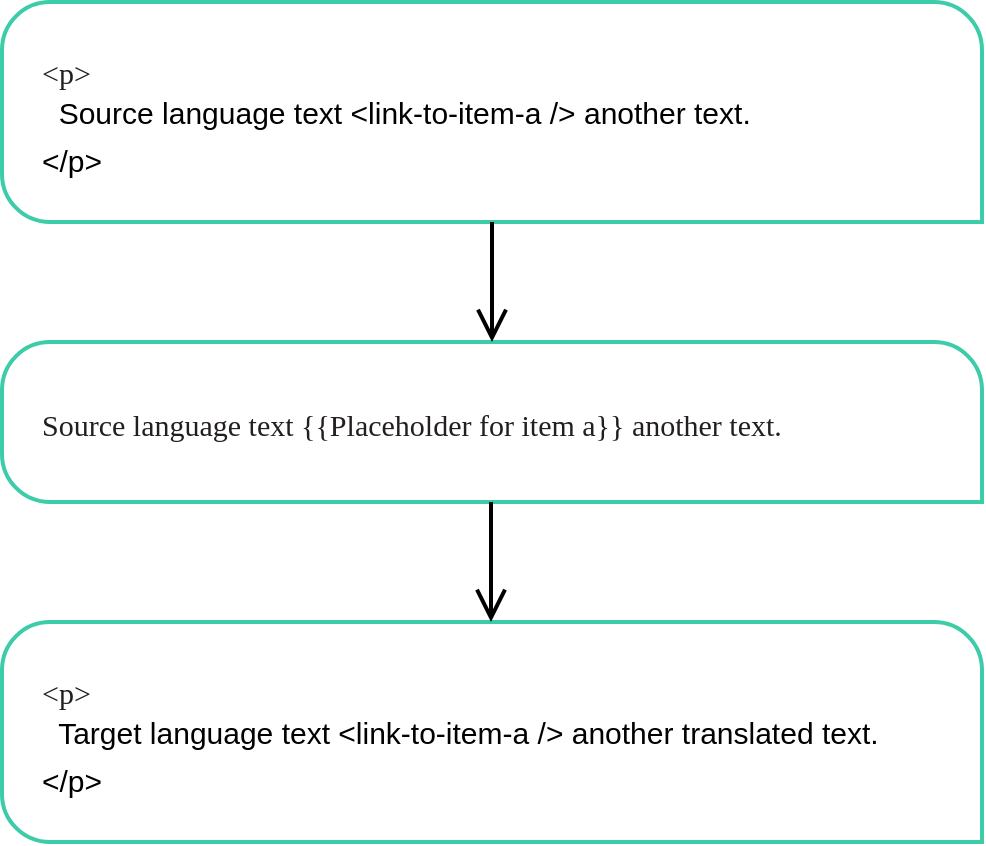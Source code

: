 <mxfile version="20.8.20" type="device"><diagram name="Page-1" id="MEKdyWSboRx96SMxYtd4"><mxGraphModel dx="2901" dy="1074" grid="1" gridSize="10" guides="1" tooltips="1" connect="1" arrows="1" fold="1" page="1" pageScale="1" pageWidth="827" pageHeight="1169" math="0" shadow="0"><root><mxCell id="0"/><mxCell id="1" parent="0"/><mxCell id="FFEWf0oV9OZ3hmY-Cxiq-1" value="&lt;font style=&quot;font-size: 15px;&quot;&gt;&amp;lt;p&amp;gt;&lt;br style=&quot;border-color: var(--border-color); color: rgb(0, 0, 0); font-family: Helvetica;&quot;&gt;&lt;/font&gt;&lt;div style=&quot;border-color: var(--border-color); color: rgb(0, 0, 0); font-family: Helvetica; font-size: 15px;&quot;&gt;&lt;span style=&quot;border-color: var(--border-color); background-color: initial;&quot;&gt;&lt;font style=&quot;font-size: 15px;&quot;&gt;&amp;nbsp; Source language text &amp;lt;link-to-item-a /&amp;gt; another text.&lt;/font&gt;&lt;/span&gt;&lt;/div&gt;&lt;span style=&quot;color: rgb(0, 0, 0); font-family: Helvetica; font-size: 15px;&quot;&gt;&lt;font style=&quot;font-size: 15px;&quot;&gt;&amp;lt;/p&amp;gt;&lt;/font&gt;&lt;/span&gt;" style="verticalLabelPosition=middle;verticalAlign=middle;html=1;shape=mxgraph.basic.three_corner_round_rect;dx=12;whiteSpace=wrap;rounded=1;glass=0;flipV=0;strokeWidth=2;perimeterSpacing=0;strokeColor=#3DCCA8;fillColor=none;flipH=1;labelPosition=center;align=left;fontColor=#231F20;fontSize=22;fontFamily=Work Sans;fontSource=https%3A%2F%2Ffonts.googleapis.com%2Fcss%3Ffamily%3DWork%2BSans;spacing=20;overflow=hidden;" vertex="1" parent="1"><mxGeometry x="-370" y="80" width="490" height="110" as="geometry"/></mxCell><mxCell id="FFEWf0oV9OZ3hmY-Cxiq-2" value="&lt;font style=&quot;font-size: 15px;&quot;&gt;Source language text {{Placeholder for item a}} another text.&lt;/font&gt;" style="verticalLabelPosition=middle;verticalAlign=middle;html=1;shape=mxgraph.basic.three_corner_round_rect;dx=12;whiteSpace=wrap;rounded=1;glass=0;flipV=0;strokeWidth=2;perimeterSpacing=0;strokeColor=#3DCCA8;fillColor=none;flipH=1;labelPosition=center;align=left;fontColor=#231F20;fontSize=22;fontFamily=Work Sans;fontSource=https%3A%2F%2Ffonts.googleapis.com%2Fcss%3Ffamily%3DWork%2BSans;spacing=20;overflow=hidden;" vertex="1" parent="1"><mxGeometry x="-370" y="250" width="490" height="80" as="geometry"/></mxCell><mxCell id="FFEWf0oV9OZ3hmY-Cxiq-3" value="&lt;font style=&quot;font-size: 15px;&quot;&gt;&amp;lt;p&amp;gt;&lt;br style=&quot;border-color: var(--border-color); color: rgb(0, 0, 0); font-family: Helvetica;&quot;&gt;&lt;/font&gt;&lt;div style=&quot;border-color: var(--border-color); color: rgb(0, 0, 0); font-family: Helvetica; font-size: 15px;&quot;&gt;&lt;span style=&quot;border-color: var(--border-color); background-color: initial;&quot;&gt;&lt;font style=&quot;font-size: 15px;&quot;&gt;&amp;nbsp; Target language text &amp;lt;link-to-item-a /&amp;gt; another translated text.&lt;/font&gt;&lt;/span&gt;&lt;/div&gt;&lt;span style=&quot;color: rgb(0, 0, 0); font-family: Helvetica; font-size: 15px;&quot;&gt;&lt;font style=&quot;font-size: 15px;&quot;&gt;&amp;lt;/p&amp;gt;&lt;/font&gt;&lt;/span&gt;" style="verticalLabelPosition=middle;verticalAlign=middle;html=1;shape=mxgraph.basic.three_corner_round_rect;dx=12;whiteSpace=wrap;rounded=1;glass=0;flipV=0;strokeWidth=2;perimeterSpacing=0;strokeColor=#3DCCA8;fillColor=none;flipH=1;labelPosition=center;align=left;fontColor=#231F20;fontSize=22;fontFamily=Work Sans;fontSource=https%3A%2F%2Ffonts.googleapis.com%2Fcss%3Ffamily%3DWork%2BSans;spacing=20;overflow=hidden;" vertex="1" parent="1"><mxGeometry x="-370" y="390" width="490" height="110" as="geometry"/></mxCell><mxCell id="FFEWf0oV9OZ3hmY-Cxiq-4" value="" style="endArrow=open;endFill=1;endSize=12;html=1;rounded=1;fontFamily=Work Sans;fontSource=https%3A%2F%2Ffonts.googleapis.com%2Fcss%3Ffamily%3DWork%2BSans;fontSize=22;fontColor=#231F20;strokeWidth=2;arcSize=40;exitX=0.5;exitY=1;exitDx=0;exitDy=0;exitPerimeter=0;entryX=0.5;entryY=0;entryDx=0;entryDy=0;entryPerimeter=0;" edge="1" parent="1" source="FFEWf0oV9OZ3hmY-Cxiq-1" target="FFEWf0oV9OZ3hmY-Cxiq-2"><mxGeometry width="160" relative="1" as="geometry"><mxPoint x="-160" y="240" as="sourcePoint"/><mxPoint y="240" as="targetPoint"/></mxGeometry></mxCell><mxCell id="FFEWf0oV9OZ3hmY-Cxiq-6" value="" style="endArrow=open;endFill=1;endSize=12;html=1;rounded=1;fontFamily=Work Sans;fontSource=https%3A%2F%2Ffonts.googleapis.com%2Fcss%3Ffamily%3DWork%2BSans;fontSize=22;fontColor=#231F20;strokeWidth=2;arcSize=40;exitX=0.5;exitY=1;exitDx=0;exitDy=0;exitPerimeter=0;entryX=0.5;entryY=0;entryDx=0;entryDy=0;entryPerimeter=0;" edge="1" parent="1"><mxGeometry width="160" relative="1" as="geometry"><mxPoint x="-125.5" y="330" as="sourcePoint"/><mxPoint x="-125.5" y="390" as="targetPoint"/></mxGeometry></mxCell></root></mxGraphModel></diagram></mxfile>